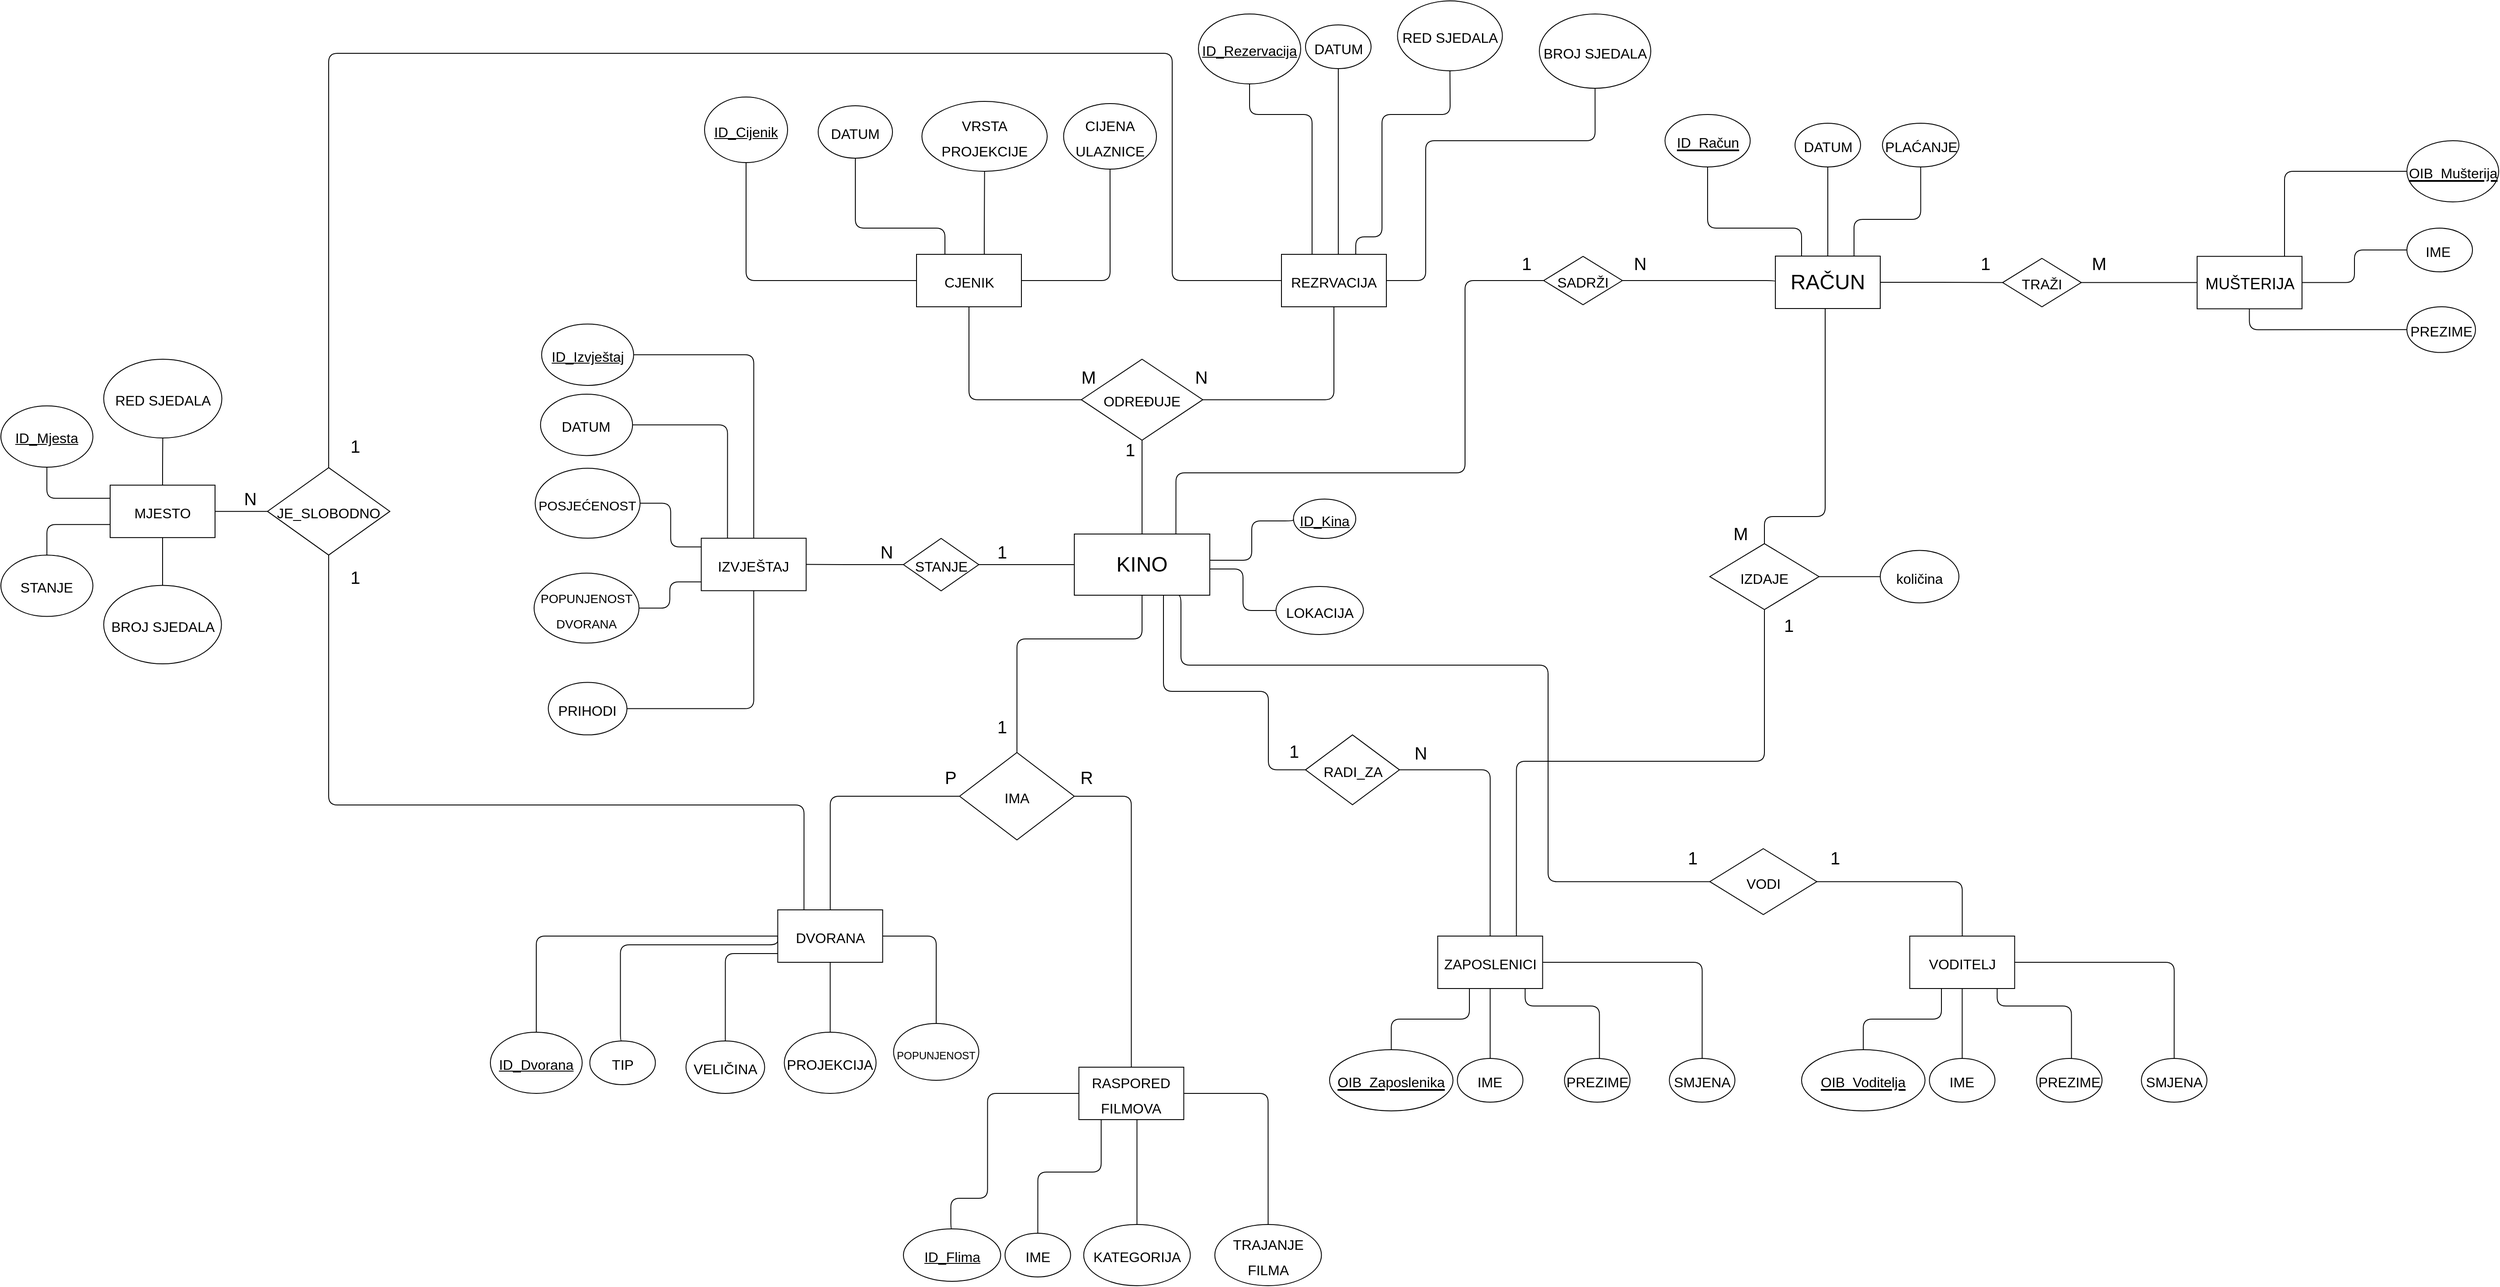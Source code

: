 <mxfile version="21.3.0" type="device">
  <diagram id="L4SUDdpmCuNkv0ebjU9n" name="Page-1">
    <mxGraphModel dx="3168" dy="2048" grid="1" gridSize="10" guides="1" tooltips="1" connect="1" arrows="1" fold="1" page="1" pageScale="1" pageWidth="850" pageHeight="1100" math="0" shadow="0">
      <root>
        <mxCell id="0" />
        <mxCell id="1" parent="0" />
        <mxCell id="D_cj9iEXtC5JJuqYHNEy-64" style="edgeStyle=orthogonalEdgeStyle;rounded=1;orthogonalLoop=1;jettySize=auto;html=1;fontSize=24;entryX=0.5;entryY=1;entryDx=0;entryDy=0;endArrow=none;endFill=0;" parent="1" source="D_cj9iEXtC5JJuqYHNEy-1" target="D_cj9iEXtC5JJuqYHNEy-21" edge="1">
          <mxGeometry relative="1" as="geometry">
            <mxPoint x="425.5" y="480.0" as="targetPoint" />
          </mxGeometry>
        </mxCell>
        <mxCell id="BTA8NvFiUSvUQII7Zmmq-29" style="edgeStyle=orthogonalEdgeStyle;rounded=0;orthogonalLoop=1;jettySize=auto;html=1;strokeColor=none;" parent="1" source="JX47b9BLDOJrQKx_DXfN-2" target="BTA8NvFiUSvUQII7Zmmq-28" edge="1">
          <mxGeometry relative="1" as="geometry">
            <Array as="points">
              <mxPoint x="450" y="640" />
              <mxPoint x="577" y="640" />
            </Array>
          </mxGeometry>
        </mxCell>
        <mxCell id="BTA8NvFiUSvUQII7Zmmq-30" style="edgeStyle=orthogonalEdgeStyle;rounded=0;orthogonalLoop=1;jettySize=auto;html=1;entryX=0.5;entryY=0;entryDx=0;entryDy=0;strokeColor=none;" parent="1" source="D_cj9iEXtC5JJuqYHNEy-1" target="D_cj9iEXtC5JJuqYHNEy-5" edge="1">
          <mxGeometry relative="1" as="geometry">
            <Array as="points">
              <mxPoint x="426" y="660" />
              <mxPoint x="293" y="660" />
            </Array>
          </mxGeometry>
        </mxCell>
        <mxCell id="BTA8NvFiUSvUQII7Zmmq-31" style="edgeStyle=orthogonalEdgeStyle;rounded=1;orthogonalLoop=1;jettySize=auto;html=1;entryX=0.5;entryY=0;entryDx=0;entryDy=0;endArrow=none;endFill=0;" parent="1" source="D_cj9iEXtC5JJuqYHNEy-1" target="D_cj9iEXtC5JJuqYHNEy-5" edge="1">
          <mxGeometry relative="1" as="geometry">
            <Array as="points">
              <mxPoint x="425" y="670" />
              <mxPoint x="282" y="670" />
            </Array>
          </mxGeometry>
        </mxCell>
        <mxCell id="BTA8NvFiUSvUQII7Zmmq-32" style="edgeStyle=orthogonalEdgeStyle;rounded=1;orthogonalLoop=1;jettySize=auto;html=1;entryX=0;entryY=0.5;entryDx=0;entryDy=0;endArrow=none;endFill=0;" parent="1" source="D_cj9iEXtC5JJuqYHNEy-1" target="BTA8NvFiUSvUQII7Zmmq-28" edge="1">
          <mxGeometry relative="1" as="geometry">
            <Array as="points">
              <mxPoint x="450" y="730" />
              <mxPoint x="570" y="730" />
              <mxPoint x="570" y="820" />
            </Array>
          </mxGeometry>
        </mxCell>
        <mxCell id="BTA8NvFiUSvUQII7Zmmq-56" style="edgeStyle=orthogonalEdgeStyle;rounded=1;orthogonalLoop=1;jettySize=auto;html=1;entryX=0;entryY=0.5;entryDx=0;entryDy=0;endArrow=none;endFill=0;" parent="1" source="D_cj9iEXtC5JJuqYHNEy-1" target="BTA8NvFiUSvUQII7Zmmq-25" edge="1">
          <mxGeometry relative="1" as="geometry">
            <Array as="points">
              <mxPoint x="551" y="580" />
              <mxPoint x="551" y="535" />
            </Array>
          </mxGeometry>
        </mxCell>
        <mxCell id="BTA8NvFiUSvUQII7Zmmq-57" style="edgeStyle=orthogonalEdgeStyle;rounded=1;orthogonalLoop=1;jettySize=auto;html=1;entryX=0;entryY=0.5;entryDx=0;entryDy=0;endArrow=none;endFill=0;" parent="1" source="D_cj9iEXtC5JJuqYHNEy-1" target="BTA8NvFiUSvUQII7Zmmq-24" edge="1">
          <mxGeometry relative="1" as="geometry">
            <Array as="points">
              <mxPoint x="541" y="590" />
              <mxPoint x="541" y="638" />
            </Array>
          </mxGeometry>
        </mxCell>
        <mxCell id="BTA8NvFiUSvUQII7Zmmq-67" style="edgeStyle=orthogonalEdgeStyle;rounded=1;orthogonalLoop=1;jettySize=auto;html=1;entryX=1;entryY=0.5;entryDx=0;entryDy=0;endArrow=none;endFill=0;" parent="1" source="D_cj9iEXtC5JJuqYHNEy-1" target="BTA8NvFiUSvUQII7Zmmq-55" edge="1">
          <mxGeometry relative="1" as="geometry" />
        </mxCell>
        <mxCell id="JX47b9BLDOJrQKx_DXfN-8" style="edgeStyle=orthogonalEdgeStyle;rounded=1;orthogonalLoop=1;jettySize=auto;html=1;exitX=0.75;exitY=1;exitDx=0;exitDy=0;endArrow=none;endFill=0;entryX=0;entryY=0.5;entryDx=0;entryDy=0;" parent="1" source="D_cj9iEXtC5JJuqYHNEy-1" target="JX47b9BLDOJrQKx_DXfN-9" edge="1">
          <mxGeometry relative="1" as="geometry">
            <mxPoint x="1070" y="948" as="targetPoint" />
            <Array as="points">
              <mxPoint x="470" y="620" />
              <mxPoint x="470" y="700" />
              <mxPoint x="890" y="700" />
              <mxPoint x="890" y="948" />
            </Array>
          </mxGeometry>
        </mxCell>
        <mxCell id="D_cj9iEXtC5JJuqYHNEy-1" value="&lt;font style=&quot;font-size: 24px&quot;&gt;KINO&lt;/font&gt;" style="rounded=0;whiteSpace=wrap;html=1;" parent="1" vertex="1">
          <mxGeometry x="348" y="550" width="155" height="70" as="geometry" />
        </mxCell>
        <mxCell id="BTA8NvFiUSvUQII7Zmmq-33" style="edgeStyle=orthogonalEdgeStyle;rounded=1;orthogonalLoop=1;jettySize=auto;html=1;endArrow=none;endFill=0;" parent="1" source="D_cj9iEXtC5JJuqYHNEy-5" target="D_cj9iEXtC5JJuqYHNEy-7" edge="1">
          <mxGeometry relative="1" as="geometry" />
        </mxCell>
        <mxCell id="BTA8NvFiUSvUQII7Zmmq-34" style="edgeStyle=orthogonalEdgeStyle;rounded=1;orthogonalLoop=1;jettySize=auto;html=1;entryX=0.5;entryY=0;entryDx=0;entryDy=0;endArrow=none;endFill=0;" parent="1" source="D_cj9iEXtC5JJuqYHNEy-5" target="D_cj9iEXtC5JJuqYHNEy-6" edge="1">
          <mxGeometry relative="1" as="geometry" />
        </mxCell>
        <mxCell id="D_cj9iEXtC5JJuqYHNEy-5" value="&lt;font style=&quot;font-size: 16px;&quot;&gt;IMA&lt;/font&gt;" style="rhombus;whiteSpace=wrap;html=1;fontSize=24;" parent="1" vertex="1">
          <mxGeometry x="216.75" y="800" width="131.25" height="100" as="geometry" />
        </mxCell>
        <mxCell id="D_cj9iEXtC5JJuqYHNEy-54" style="edgeStyle=orthogonalEdgeStyle;rounded=1;orthogonalLoop=1;jettySize=auto;html=1;entryX=0.5;entryY=0;entryDx=0;entryDy=0;fontSize=24;endArrow=none;endFill=0;" parent="1" source="D_cj9iEXtC5JJuqYHNEy-6" target="D_cj9iEXtC5JJuqYHNEy-14" edge="1">
          <mxGeometry relative="1" as="geometry">
            <Array as="points">
              <mxPoint x="248.75" y="1190" />
              <mxPoint x="248.75" y="1310" />
              <mxPoint x="206.75" y="1310" />
            </Array>
          </mxGeometry>
        </mxCell>
        <mxCell id="D_cj9iEXtC5JJuqYHNEy-55" style="edgeStyle=orthogonalEdgeStyle;rounded=1;orthogonalLoop=1;jettySize=auto;html=1;entryX=0.5;entryY=0;entryDx=0;entryDy=0;fontSize=24;endArrow=none;endFill=0;" parent="1" source="D_cj9iEXtC5JJuqYHNEy-6" target="D_cj9iEXtC5JJuqYHNEy-15" edge="1">
          <mxGeometry relative="1" as="geometry">
            <Array as="points">
              <mxPoint x="378.75" y="1280" />
              <mxPoint x="306.75" y="1280" />
            </Array>
          </mxGeometry>
        </mxCell>
        <mxCell id="D_cj9iEXtC5JJuqYHNEy-56" style="edgeStyle=orthogonalEdgeStyle;rounded=1;orthogonalLoop=1;jettySize=auto;html=1;entryX=0.5;entryY=0;entryDx=0;entryDy=0;fontSize=24;endArrow=none;endFill=0;" parent="1" source="D_cj9iEXtC5JJuqYHNEy-6" target="D_cj9iEXtC5JJuqYHNEy-16" edge="1">
          <mxGeometry relative="1" as="geometry">
            <Array as="points">
              <mxPoint x="418.75" y="1340" />
            </Array>
          </mxGeometry>
        </mxCell>
        <mxCell id="BTA8NvFiUSvUQII7Zmmq-52" style="edgeStyle=orthogonalEdgeStyle;rounded=1;orthogonalLoop=1;jettySize=auto;html=1;entryX=0.5;entryY=0;entryDx=0;entryDy=0;endArrow=none;endFill=0;" parent="1" source="D_cj9iEXtC5JJuqYHNEy-6" target="BTA8NvFiUSvUQII7Zmmq-51" edge="1">
          <mxGeometry relative="1" as="geometry" />
        </mxCell>
        <mxCell id="D_cj9iEXtC5JJuqYHNEy-6" value="&lt;font style=&quot;font-size: 16px&quot;&gt;RASPORED FILMOVA&lt;/font&gt;" style="rounded=0;whiteSpace=wrap;html=1;fontSize=24;" parent="1" vertex="1">
          <mxGeometry x="353.24" y="1160" width="120" height="60" as="geometry" />
        </mxCell>
        <mxCell id="D_cj9iEXtC5JJuqYHNEy-51" style="edgeStyle=orthogonalEdgeStyle;orthogonalLoop=1;jettySize=auto;html=1;entryX=0.5;entryY=0;entryDx=0;entryDy=0;fontSize=24;strokeColor=default;rounded=1;endArrow=none;endFill=0;" parent="1" source="D_cj9iEXtC5JJuqYHNEy-7" target="D_cj9iEXtC5JJuqYHNEy-10" edge="1">
          <mxGeometry relative="1" as="geometry" />
        </mxCell>
        <mxCell id="BTA8NvFiUSvUQII7Zmmq-39" style="edgeStyle=orthogonalEdgeStyle;rounded=1;orthogonalLoop=1;jettySize=auto;html=1;entryX=0.5;entryY=0;entryDx=0;entryDy=0;endArrow=none;endFill=0;exitX=0;exitY=0.5;exitDx=0;exitDy=0;" parent="1" source="D_cj9iEXtC5JJuqYHNEy-7" target="D_cj9iEXtC5JJuqYHNEy-11" edge="1">
          <mxGeometry relative="1" as="geometry">
            <Array as="points">
              <mxPoint x="8.75" y="1020" />
              <mxPoint x="-171.25" y="1020" />
              <mxPoint x="-171.25" y="1130" />
            </Array>
          </mxGeometry>
        </mxCell>
        <mxCell id="BTA8NvFiUSvUQII7Zmmq-40" style="edgeStyle=orthogonalEdgeStyle;rounded=1;orthogonalLoop=1;jettySize=auto;html=1;entryX=0.5;entryY=0;entryDx=0;entryDy=0;endArrow=none;endFill=0;" parent="1" source="D_cj9iEXtC5JJuqYHNEy-7" target="BTA8NvFiUSvUQII7Zmmq-36" edge="1">
          <mxGeometry relative="1" as="geometry">
            <Array as="points">
              <mxPoint x="-51.25" y="1030" />
            </Array>
          </mxGeometry>
        </mxCell>
        <mxCell id="BTA8NvFiUSvUQII7Zmmq-41" style="edgeStyle=orthogonalEdgeStyle;rounded=1;orthogonalLoop=1;jettySize=auto;html=1;entryX=0.5;entryY=0;entryDx=0;entryDy=0;endArrow=none;endFill=0;" parent="1" source="D_cj9iEXtC5JJuqYHNEy-7" target="D_cj9iEXtC5JJuqYHNEy-12" edge="1">
          <mxGeometry relative="1" as="geometry" />
        </mxCell>
        <mxCell id="BTA8NvFiUSvUQII7Zmmq-54" style="edgeStyle=orthogonalEdgeStyle;rounded=1;orthogonalLoop=1;jettySize=auto;html=1;endArrow=none;endFill=0;" parent="1" source="D_cj9iEXtC5JJuqYHNEy-7" target="BTA8NvFiUSvUQII7Zmmq-53" edge="1">
          <mxGeometry relative="1" as="geometry" />
        </mxCell>
        <mxCell id="D_cj9iEXtC5JJuqYHNEy-7" value="&lt;font style=&quot;font-size: 16px&quot;&gt;DVORANA&lt;/font&gt;" style="rounded=0;whiteSpace=wrap;html=1;fontSize=24;" parent="1" vertex="1">
          <mxGeometry x="8.75" y="980" width="120" height="60" as="geometry" />
        </mxCell>
        <mxCell id="D_cj9iEXtC5JJuqYHNEy-58" style="edgeStyle=orthogonalEdgeStyle;rounded=1;orthogonalLoop=1;jettySize=auto;html=1;fontSize=24;endArrow=none;endFill=0;" parent="1" source="D_cj9iEXtC5JJuqYHNEy-8" target="D_cj9iEXtC5JJuqYHNEy-20" edge="1">
          <mxGeometry relative="1" as="geometry" />
        </mxCell>
        <mxCell id="D_cj9iEXtC5JJuqYHNEy-59" style="edgeStyle=orthogonalEdgeStyle;rounded=1;orthogonalLoop=1;jettySize=auto;html=1;fontSize=24;endArrow=none;endFill=0;" parent="1" source="D_cj9iEXtC5JJuqYHNEy-8" target="D_cj9iEXtC5JJuqYHNEy-18" edge="1">
          <mxGeometry relative="1" as="geometry" />
        </mxCell>
        <mxCell id="D_cj9iEXtC5JJuqYHNEy-60" style="edgeStyle=orthogonalEdgeStyle;rounded=1;orthogonalLoop=1;jettySize=auto;html=1;fontSize=24;endArrow=none;endFill=0;" parent="1" source="D_cj9iEXtC5JJuqYHNEy-8" target="D_cj9iEXtC5JJuqYHNEy-19" edge="1">
          <mxGeometry relative="1" as="geometry">
            <Array as="points">
              <mxPoint x="863.75" y="1090" />
              <mxPoint x="948.75" y="1090" />
            </Array>
          </mxGeometry>
        </mxCell>
        <mxCell id="BTA8NvFiUSvUQII7Zmmq-38" style="edgeStyle=orthogonalEdgeStyle;rounded=1;orthogonalLoop=1;jettySize=auto;html=1;entryX=0.5;entryY=0;entryDx=0;entryDy=0;endArrow=none;endFill=0;" parent="1" source="D_cj9iEXtC5JJuqYHNEy-8" target="D_cj9iEXtC5JJuqYHNEy-17" edge="1">
          <mxGeometry relative="1" as="geometry">
            <Array as="points">
              <mxPoint x="800" y="1105" />
              <mxPoint x="711" y="1105" />
            </Array>
          </mxGeometry>
        </mxCell>
        <mxCell id="D_cj9iEXtC5JJuqYHNEy-8" value="&lt;font style=&quot;font-size: 16px&quot;&gt;ZAPOSLENICI&lt;/font&gt;" style="rounded=0;whiteSpace=wrap;html=1;fontSize=24;" parent="1" vertex="1">
          <mxGeometry x="763.75" y="1010" width="120" height="60" as="geometry" />
        </mxCell>
        <mxCell id="D_cj9iEXtC5JJuqYHNEy-10" value="&lt;font style=&quot;font-size: 16px;&quot;&gt;&lt;u&gt;ID_Dvorana&lt;/u&gt;&lt;/font&gt;" style="ellipse;whiteSpace=wrap;html=1;fontSize=24;" parent="1" vertex="1">
          <mxGeometry x="-320" y="1120" width="105" height="70" as="geometry" />
        </mxCell>
        <mxCell id="D_cj9iEXtC5JJuqYHNEy-11" value="&lt;font style=&quot;font-size: 16px;&quot;&gt;TIP&lt;/font&gt;" style="ellipse;whiteSpace=wrap;html=1;fontSize=24;" parent="1" vertex="1">
          <mxGeometry x="-206.25" y="1130" width="75" height="50" as="geometry" />
        </mxCell>
        <mxCell id="D_cj9iEXtC5JJuqYHNEy-12" value="&lt;span style=&quot;font-size: 16px;&quot;&gt;PROJEKCIJA&lt;/span&gt;" style="ellipse;whiteSpace=wrap;html=1;fontSize=24;" parent="1" vertex="1">
          <mxGeometry x="16.25" y="1120" width="105" height="70" as="geometry" />
        </mxCell>
        <mxCell id="D_cj9iEXtC5JJuqYHNEy-14" value="&lt;font style=&quot;font-size: 16px;&quot;&gt;&lt;u&gt;ID_Flima&lt;/u&gt;&lt;/font&gt;" style="ellipse;whiteSpace=wrap;html=1;fontSize=24;" parent="1" vertex="1">
          <mxGeometry x="152.5" y="1345" width="111.25" height="60" as="geometry" />
        </mxCell>
        <mxCell id="D_cj9iEXtC5JJuqYHNEy-15" value="&lt;font style=&quot;font-size: 16px;&quot;&gt;IME&lt;/font&gt;" style="ellipse;whiteSpace=wrap;html=1;fontSize=24;" parent="1" vertex="1">
          <mxGeometry x="268.75" y="1350" width="75" height="50" as="geometry" />
        </mxCell>
        <mxCell id="D_cj9iEXtC5JJuqYHNEy-16" value="&lt;font style=&quot;font-size: 16px;&quot;&gt;KATEGORIJA&lt;/font&gt;" style="ellipse;whiteSpace=wrap;html=1;fontSize=24;" parent="1" vertex="1">
          <mxGeometry x="358.75" y="1340" width="121.99" height="70" as="geometry" />
        </mxCell>
        <mxCell id="D_cj9iEXtC5JJuqYHNEy-17" value="&lt;u&gt;&lt;font style=&quot;font-size: 16px;&quot;&gt;OIB_Zaposlenika&lt;/font&gt;&lt;/u&gt;" style="ellipse;whiteSpace=wrap;html=1;fontSize=24;" parent="1" vertex="1">
          <mxGeometry x="640" y="1140" width="141.25" height="70" as="geometry" />
        </mxCell>
        <mxCell id="D_cj9iEXtC5JJuqYHNEy-18" value="&lt;font style=&quot;font-size: 16px;&quot;&gt;IME&lt;/font&gt;" style="ellipse;whiteSpace=wrap;html=1;fontSize=24;" parent="1" vertex="1">
          <mxGeometry x="786.25" y="1150" width="75" height="50" as="geometry" />
        </mxCell>
        <mxCell id="D_cj9iEXtC5JJuqYHNEy-19" value="&lt;font style=&quot;font-size: 16px;&quot;&gt;PREZIME&lt;/font&gt;" style="ellipse;whiteSpace=wrap;html=1;fontSize=24;" parent="1" vertex="1">
          <mxGeometry x="908.75" y="1150" width="75" height="50" as="geometry" />
        </mxCell>
        <mxCell id="D_cj9iEXtC5JJuqYHNEy-20" value="&lt;span style=&quot;font-size: 16px;&quot;&gt;SMJENA&lt;/span&gt;" style="ellipse;whiteSpace=wrap;html=1;fontSize=24;" parent="1" vertex="1">
          <mxGeometry x="1028.75" y="1150" width="75" height="50" as="geometry" />
        </mxCell>
        <mxCell id="D_cj9iEXtC5JJuqYHNEy-65" style="edgeStyle=orthogonalEdgeStyle;rounded=1;orthogonalLoop=1;jettySize=auto;html=1;entryX=0.5;entryY=1;entryDx=0;entryDy=0;fontSize=24;endArrow=none;endFill=0;" parent="1" source="D_cj9iEXtC5JJuqYHNEy-21" target="D_cj9iEXtC5JJuqYHNEy-22" edge="1">
          <mxGeometry relative="1" as="geometry" />
        </mxCell>
        <mxCell id="D_cj9iEXtC5JJuqYHNEy-66" style="edgeStyle=orthogonalEdgeStyle;rounded=1;orthogonalLoop=1;jettySize=auto;html=1;entryX=0.5;entryY=1;entryDx=0;entryDy=0;fontSize=24;endArrow=none;endFill=0;" parent="1" source="D_cj9iEXtC5JJuqYHNEy-21" target="D_cj9iEXtC5JJuqYHNEy-26" edge="1">
          <mxGeometry relative="1" as="geometry" />
        </mxCell>
        <mxCell id="D_cj9iEXtC5JJuqYHNEy-21" value="&lt;span style=&quot;font-size: 16px;&quot;&gt;ODREĐUJE&lt;/span&gt;" style="rhombus;whiteSpace=wrap;html=1;fontSize=24;" parent="1" vertex="1">
          <mxGeometry x="356" y="350" width="139" height="92.69" as="geometry" />
        </mxCell>
        <mxCell id="D_cj9iEXtC5JJuqYHNEy-68" style="edgeStyle=orthogonalEdgeStyle;rounded=1;orthogonalLoop=1;jettySize=auto;html=1;entryX=0.5;entryY=1;entryDx=0;entryDy=0;fontSize=24;endArrow=none;endFill=0;" parent="1" source="D_cj9iEXtC5JJuqYHNEy-22" target="D_cj9iEXtC5JJuqYHNEy-23" edge="1">
          <mxGeometry relative="1" as="geometry" />
        </mxCell>
        <mxCell id="BTA8NvFiUSvUQII7Zmmq-43" style="edgeStyle=orthogonalEdgeStyle;rounded=1;orthogonalLoop=1;jettySize=auto;html=1;endArrow=none;endFill=0;" parent="1" source="D_cj9iEXtC5JJuqYHNEy-22" target="BTA8NvFiUSvUQII7Zmmq-42" edge="1">
          <mxGeometry relative="1" as="geometry" />
        </mxCell>
        <mxCell id="BTA8NvFiUSvUQII7Zmmq-44" style="edgeStyle=orthogonalEdgeStyle;rounded=1;orthogonalLoop=1;jettySize=auto;html=1;endArrow=none;endFill=0;" parent="1" source="D_cj9iEXtC5JJuqYHNEy-22" target="D_cj9iEXtC5JJuqYHNEy-25" edge="1">
          <mxGeometry relative="1" as="geometry">
            <Array as="points">
              <mxPoint x="245" y="210" />
              <mxPoint x="245" y="210" />
            </Array>
          </mxGeometry>
        </mxCell>
        <mxCell id="BTA8NvFiUSvUQII7Zmmq-45" style="edgeStyle=orthogonalEdgeStyle;rounded=1;orthogonalLoop=1;jettySize=auto;html=1;entryX=0.5;entryY=1;entryDx=0;entryDy=0;endArrow=none;endFill=0;" parent="1" source="D_cj9iEXtC5JJuqYHNEy-22" target="D_cj9iEXtC5JJuqYHNEy-24" edge="1">
          <mxGeometry relative="1" as="geometry">
            <Array as="points">
              <mxPoint x="200" y="200" />
              <mxPoint x="98" y="200" />
            </Array>
          </mxGeometry>
        </mxCell>
        <mxCell id="D_cj9iEXtC5JJuqYHNEy-22" value="&lt;font style=&quot;font-size: 16px&quot;&gt;CJENIK&lt;/font&gt;" style="rounded=0;whiteSpace=wrap;html=1;fontSize=24;" parent="1" vertex="1">
          <mxGeometry x="167.5" y="230" width="120" height="60" as="geometry" />
        </mxCell>
        <mxCell id="D_cj9iEXtC5JJuqYHNEy-23" value="&lt;font style=&quot;font-size: 16px;&quot;&gt;&lt;u&gt;ID_Cijenik&lt;/u&gt;&lt;/font&gt;" style="ellipse;whiteSpace=wrap;html=1;fontSize=24;" parent="1" vertex="1">
          <mxGeometry x="-75" y="50" width="95" height="75" as="geometry" />
        </mxCell>
        <mxCell id="D_cj9iEXtC5JJuqYHNEy-24" value="&lt;font style=&quot;font-size: 16px;&quot;&gt;&lt;font style=&quot;font-size: 16px;&quot;&gt;DATU&lt;/font&gt;M&lt;/font&gt;" style="ellipse;whiteSpace=wrap;html=1;fontSize=24;" parent="1" vertex="1">
          <mxGeometry x="55" y="60" width="85" height="60" as="geometry" />
        </mxCell>
        <mxCell id="D_cj9iEXtC5JJuqYHNEy-25" value="&lt;font style=&quot;font-size: 16px;&quot;&gt;VRSTA PROJEKCIJE&lt;/font&gt;" style="ellipse;whiteSpace=wrap;html=1;fontSize=24;" parent="1" vertex="1">
          <mxGeometry x="173.67" y="55" width="143.33" height="80" as="geometry" />
        </mxCell>
        <mxCell id="D_cj9iEXtC5JJuqYHNEy-70" style="edgeStyle=orthogonalEdgeStyle;rounded=1;orthogonalLoop=1;jettySize=auto;html=1;entryX=0.5;entryY=1;entryDx=0;entryDy=0;fontSize=24;endArrow=none;endFill=0;" parent="1" source="D_cj9iEXtC5JJuqYHNEy-26" target="D_cj9iEXtC5JJuqYHNEy-27" edge="1">
          <mxGeometry relative="1" as="geometry">
            <Array as="points">
              <mxPoint x="620" y="70" />
              <mxPoint x="548" y="70" />
            </Array>
          </mxGeometry>
        </mxCell>
        <mxCell id="D_cj9iEXtC5JJuqYHNEy-72" style="edgeStyle=orthogonalEdgeStyle;rounded=1;orthogonalLoop=1;jettySize=auto;html=1;entryX=0;entryY=0.5;entryDx=0;entryDy=0;fontSize=24;endArrow=none;endFill=0;exitX=0.75;exitY=0;exitDx=0;exitDy=0;" parent="1" source="D_cj9iEXtC5JJuqYHNEy-1" target="D_cj9iEXtC5JJuqYHNEy-29" edge="1">
          <mxGeometry relative="1" as="geometry">
            <Array as="points">
              <mxPoint x="464" y="480" />
              <mxPoint x="795" y="480" />
              <mxPoint x="795" y="260" />
            </Array>
          </mxGeometry>
        </mxCell>
        <mxCell id="BTA8NvFiUSvUQII7Zmmq-47" style="edgeStyle=orthogonalEdgeStyle;rounded=1;orthogonalLoop=1;jettySize=auto;html=1;entryX=0.5;entryY=1;entryDx=0;entryDy=0;endArrow=none;endFill=0;" parent="1" source="D_cj9iEXtC5JJuqYHNEy-26" target="D_cj9iEXtC5JJuqYHNEy-28" edge="1">
          <mxGeometry relative="1" as="geometry">
            <Array as="points">
              <mxPoint x="650" y="200" />
              <mxPoint x="650" y="200" />
            </Array>
          </mxGeometry>
        </mxCell>
        <mxCell id="BTA8NvFiUSvUQII7Zmmq-49" style="edgeStyle=orthogonalEdgeStyle;rounded=1;orthogonalLoop=1;jettySize=auto;html=1;endArrow=none;endFill=0;" parent="1" source="D_cj9iEXtC5JJuqYHNEy-26" target="BTA8NvFiUSvUQII7Zmmq-46" edge="1">
          <mxGeometry relative="1" as="geometry">
            <Array as="points">
              <mxPoint x="670" y="210" />
              <mxPoint x="700" y="210" />
              <mxPoint x="700" y="70" />
              <mxPoint x="778" y="70" />
            </Array>
          </mxGeometry>
        </mxCell>
        <mxCell id="59wHrg0JcHNPSCHJGL91-3" style="edgeStyle=orthogonalEdgeStyle;rounded=1;orthogonalLoop=1;jettySize=auto;html=1;entryX=0.5;entryY=1;entryDx=0;entryDy=0;endArrow=none;endFill=0;" edge="1" parent="1" source="D_cj9iEXtC5JJuqYHNEy-26" target="59wHrg0JcHNPSCHJGL91-2">
          <mxGeometry relative="1" as="geometry">
            <Array as="points">
              <mxPoint x="750" y="260" />
              <mxPoint x="750" y="100" />
              <mxPoint x="944" y="100" />
            </Array>
          </mxGeometry>
        </mxCell>
        <mxCell id="59wHrg0JcHNPSCHJGL91-6" style="edgeStyle=orthogonalEdgeStyle;rounded=1;orthogonalLoop=1;jettySize=auto;html=1;entryX=0.5;entryY=0;entryDx=0;entryDy=0;endArrow=none;endFill=0;" edge="1" parent="1" source="D_cj9iEXtC5JJuqYHNEy-26" target="59wHrg0JcHNPSCHJGL91-4">
          <mxGeometry relative="1" as="geometry">
            <Array as="points">
              <mxPoint x="460" y="260" />
              <mxPoint x="460" />
              <mxPoint x="-505" />
            </Array>
          </mxGeometry>
        </mxCell>
        <mxCell id="D_cj9iEXtC5JJuqYHNEy-26" value="&lt;font style=&quot;font-size: 16px&quot;&gt;REZRVACIJA&lt;/font&gt;" style="rounded=0;whiteSpace=wrap;html=1;fontSize=24;" parent="1" vertex="1">
          <mxGeometry x="585" y="230" width="120" height="60" as="geometry" />
        </mxCell>
        <mxCell id="D_cj9iEXtC5JJuqYHNEy-27" value="&lt;font style=&quot;font-size: 16px;&quot;&gt;&lt;u&gt;ID_Rezervacija&lt;/u&gt;&lt;/font&gt;" style="ellipse;whiteSpace=wrap;html=1;fontSize=24;" parent="1" vertex="1">
          <mxGeometry x="490" y="-45" width="117" height="80" as="geometry" />
        </mxCell>
        <mxCell id="D_cj9iEXtC5JJuqYHNEy-28" value="&lt;font style=&quot;font-size: 16px;&quot;&gt;DATUM&lt;/font&gt;" style="ellipse;whiteSpace=wrap;html=1;fontSize=24;" parent="1" vertex="1">
          <mxGeometry x="612.5" y="-32.5" width="75" height="50" as="geometry" />
        </mxCell>
        <mxCell id="D_cj9iEXtC5JJuqYHNEy-73" style="edgeStyle=orthogonalEdgeStyle;rounded=1;orthogonalLoop=1;jettySize=auto;html=1;fontSize=24;endArrow=none;endFill=0;" parent="1" source="D_cj9iEXtC5JJuqYHNEy-29" edge="1">
          <mxGeometry relative="1" as="geometry">
            <Array as="points">
              <mxPoint x="1150" y="260" />
            </Array>
            <mxPoint x="1150" y="262" as="targetPoint" />
          </mxGeometry>
        </mxCell>
        <mxCell id="D_cj9iEXtC5JJuqYHNEy-29" value="&lt;font style=&quot;font-size: 16px;&quot;&gt;SADRŽI&lt;/font&gt;" style="rhombus;whiteSpace=wrap;html=1;fontSize=24;" parent="1" vertex="1">
          <mxGeometry x="885" y="232.31" width="90" height="55.38" as="geometry" />
        </mxCell>
        <mxCell id="D_cj9iEXtC5JJuqYHNEy-74" style="edgeStyle=orthogonalEdgeStyle;rounded=1;orthogonalLoop=1;jettySize=auto;html=1;entryX=0.5;entryY=1;entryDx=0;entryDy=0;fontSize=24;endArrow=none;endFill=0;" parent="1" source="D_cj9iEXtC5JJuqYHNEy-30" target="D_cj9iEXtC5JJuqYHNEy-31" edge="1">
          <mxGeometry relative="1" as="geometry">
            <Array as="points">
              <mxPoint x="1180" y="200" />
              <mxPoint x="1073" y="200" />
            </Array>
          </mxGeometry>
        </mxCell>
        <mxCell id="D_cj9iEXtC5JJuqYHNEy-75" style="edgeStyle=orthogonalEdgeStyle;rounded=1;orthogonalLoop=1;jettySize=auto;html=1;entryX=0.5;entryY=1;entryDx=0;entryDy=0;fontSize=24;endArrow=none;endFill=0;" parent="1" source="D_cj9iEXtC5JJuqYHNEy-30" target="D_cj9iEXtC5JJuqYHNEy-32" edge="1">
          <mxGeometry relative="1" as="geometry" />
        </mxCell>
        <mxCell id="D_cj9iEXtC5JJuqYHNEy-76" style="edgeStyle=orthogonalEdgeStyle;rounded=1;orthogonalLoop=1;jettySize=auto;html=1;entryX=0.5;entryY=1;entryDx=0;entryDy=0;fontSize=24;endArrow=none;endFill=0;" parent="1" source="D_cj9iEXtC5JJuqYHNEy-30" target="D_cj9iEXtC5JJuqYHNEy-33" edge="1">
          <mxGeometry relative="1" as="geometry">
            <Array as="points">
              <mxPoint x="1240" y="190" />
              <mxPoint x="1316" y="190" />
            </Array>
          </mxGeometry>
        </mxCell>
        <mxCell id="BTA8NvFiUSvUQII7Zmmq-19" style="edgeStyle=orthogonalEdgeStyle;rounded=1;orthogonalLoop=1;jettySize=auto;html=1;endArrow=none;endFill=0;entryX=0.5;entryY=0;entryDx=0;entryDy=0;" parent="1" source="D_cj9iEXtC5JJuqYHNEy-30" target="BTA8NvFiUSvUQII7Zmmq-1" edge="1">
          <mxGeometry relative="1" as="geometry">
            <Array as="points">
              <mxPoint x="1207" y="530" />
              <mxPoint x="1138" y="530" />
            </Array>
          </mxGeometry>
        </mxCell>
        <mxCell id="BTA8NvFiUSvUQII7Zmmq-20" style="edgeStyle=orthogonalEdgeStyle;rounded=0;orthogonalLoop=1;jettySize=auto;html=1;endArrow=none;endFill=0;" parent="1" source="D_cj9iEXtC5JJuqYHNEy-30" target="BTA8NvFiUSvUQII7Zmmq-2" edge="1">
          <mxGeometry relative="1" as="geometry" />
        </mxCell>
        <mxCell id="D_cj9iEXtC5JJuqYHNEy-30" value="RAČUN" style="rounded=0;whiteSpace=wrap;html=1;fontSize=24;" parent="1" vertex="1">
          <mxGeometry x="1150" y="232" width="120" height="60" as="geometry" />
        </mxCell>
        <mxCell id="D_cj9iEXtC5JJuqYHNEy-31" value="&lt;u&gt;&lt;font style=&quot;font-size: 16px;&quot;&gt;ID_Račun&lt;br&gt;&lt;/font&gt;&lt;/u&gt;" style="ellipse;whiteSpace=wrap;html=1;fontSize=24;" parent="1" vertex="1">
          <mxGeometry x="1023.75" y="70" width="97.5" height="60" as="geometry" />
        </mxCell>
        <mxCell id="D_cj9iEXtC5JJuqYHNEy-32" value="&lt;font style=&quot;font-size: 16px;&quot;&gt;DATUM&lt;/font&gt;" style="ellipse;whiteSpace=wrap;html=1;fontSize=24;" parent="1" vertex="1">
          <mxGeometry x="1172.5" y="80" width="75" height="50" as="geometry" />
        </mxCell>
        <mxCell id="D_cj9iEXtC5JJuqYHNEy-33" value="&lt;font style=&quot;font-size: 16px;&quot;&gt;PLAĆANJE&lt;/font&gt;" style="ellipse;whiteSpace=wrap;html=1;fontSize=24;" parent="1" vertex="1">
          <mxGeometry x="1272.5" y="80" width="87.5" height="50" as="geometry" />
        </mxCell>
        <mxCell id="IjCK19rcw6wT9SKchdQO-4" value="&lt;span style=&quot;font-size: 20px;&quot;&gt;1&lt;/span&gt;" style="text;html=1;align=center;verticalAlign=middle;resizable=0;points=[];autosize=1;strokeColor=none;fillColor=none;" parent="1" vertex="1">
          <mxGeometry x="1150" y="633.6" width="30" height="40" as="geometry" />
        </mxCell>
        <mxCell id="IjCK19rcw6wT9SKchdQO-6" value="&lt;font style=&quot;font-size: 20px;&quot;&gt;1&lt;/font&gt;" style="text;html=1;align=center;verticalAlign=middle;resizable=0;points=[];autosize=1;strokeColor=none;fillColor=none;" parent="1" vertex="1">
          <mxGeometry x="1375" y="220" width="30" height="40" as="geometry" />
        </mxCell>
        <mxCell id="IjCK19rcw6wT9SKchdQO-12" value="&lt;span style=&quot;font-size: 20px;&quot;&gt;1&lt;/span&gt;" style="text;html=1;align=center;verticalAlign=middle;resizable=0;points=[];autosize=1;strokeColor=none;fillColor=none;" parent="1" vertex="1">
          <mxGeometry x="850" y="220" width="30" height="40" as="geometry" />
        </mxCell>
        <mxCell id="IjCK19rcw6wT9SKchdQO-13" value="&lt;font style=&quot;font-size: 20px;&quot;&gt;N&lt;/font&gt;" style="text;html=1;align=center;verticalAlign=middle;resizable=0;points=[];autosize=1;strokeColor=none;fillColor=none;" parent="1" vertex="1">
          <mxGeometry x="975" y="220" width="40" height="40" as="geometry" />
        </mxCell>
        <mxCell id="IjCK19rcw6wT9SKchdQO-15" value="1" style="text;whiteSpace=wrap;html=1;fontSize=20;align=center;" parent="1" vertex="1">
          <mxGeometry x="382" y="435.38" width="60" height="40" as="geometry" />
        </mxCell>
        <mxCell id="IjCK19rcw6wT9SKchdQO-16" value="&lt;font style=&quot;font-size: 20px;&quot;&gt;M&lt;/font&gt;" style="text;html=1;align=center;verticalAlign=middle;resizable=0;points=[];autosize=1;strokeColor=none;fillColor=none;" parent="1" vertex="1">
          <mxGeometry x="343.75" y="350" width="40" height="40" as="geometry" />
        </mxCell>
        <mxCell id="IjCK19rcw6wT9SKchdQO-17" value="&lt;font style=&quot;font-size: 20px;&quot;&gt;P&lt;/font&gt;" style="text;whiteSpace=wrap;html=1;" parent="1" vertex="1">
          <mxGeometry x="197.5" y="810" width="22.5" height="40" as="geometry" />
        </mxCell>
        <mxCell id="IjCK19rcw6wT9SKchdQO-19" value="&lt;font style=&quot;font-size: 20px;&quot;&gt;N&lt;/font&gt;" style="text;html=1;align=center;verticalAlign=middle;resizable=0;points=[];autosize=1;strokeColor=none;fillColor=none;" parent="1" vertex="1">
          <mxGeometry x="723.75" y="779.81" width="40" height="40" as="geometry" />
        </mxCell>
        <mxCell id="IjCK19rcw6wT9SKchdQO-21" value="&lt;font style=&quot;font-size: 20px;&quot;&gt;1&lt;/font&gt;" style="text;html=1;align=center;verticalAlign=middle;resizable=0;points=[];autosize=1;strokeColor=none;fillColor=none;" parent="1" vertex="1">
          <mxGeometry x="250" y="750" width="30" height="40" as="geometry" />
        </mxCell>
        <mxCell id="JX47b9BLDOJrQKx_DXfN-24" style="edgeStyle=orthogonalEdgeStyle;rounded=1;orthogonalLoop=1;jettySize=auto;html=1;exitX=1;exitY=0.5;exitDx=0;exitDy=0;entryX=0;entryY=0.5;entryDx=0;entryDy=0;endArrow=none;endFill=0;" parent="1" source="BTA8NvFiUSvUQII7Zmmq-1" target="JX47b9BLDOJrQKx_DXfN-23" edge="1">
          <mxGeometry relative="1" as="geometry" />
        </mxCell>
        <mxCell id="59wHrg0JcHNPSCHJGL91-20" style="edgeStyle=orthogonalEdgeStyle;rounded=1;orthogonalLoop=1;jettySize=auto;html=1;entryX=0.75;entryY=0;entryDx=0;entryDy=0;endArrow=none;endFill=0;" edge="1" parent="1" source="BTA8NvFiUSvUQII7Zmmq-1" target="D_cj9iEXtC5JJuqYHNEy-8">
          <mxGeometry relative="1" as="geometry">
            <Array as="points">
              <mxPoint x="1138" y="810" />
              <mxPoint x="854" y="810" />
            </Array>
          </mxGeometry>
        </mxCell>
        <mxCell id="BTA8NvFiUSvUQII7Zmmq-1" value="&lt;font style=&quot;font-size: 16px;&quot;&gt;IZDAJE&lt;/font&gt;" style="rhombus;whiteSpace=wrap;html=1;fontSize=24;" parent="1" vertex="1">
          <mxGeometry x="1075" y="561.01" width="125" height="75.38" as="geometry" />
        </mxCell>
        <mxCell id="BTA8NvFiUSvUQII7Zmmq-22" style="edgeStyle=orthogonalEdgeStyle;rounded=0;orthogonalLoop=1;jettySize=auto;html=1;entryX=0;entryY=0.5;entryDx=0;entryDy=0;endArrow=none;endFill=0;" parent="1" source="BTA8NvFiUSvUQII7Zmmq-2" target="BTA8NvFiUSvUQII7Zmmq-6" edge="1">
          <mxGeometry relative="1" as="geometry" />
        </mxCell>
        <mxCell id="BTA8NvFiUSvUQII7Zmmq-2" value="&lt;font style=&quot;font-size: 16px;&quot;&gt;TRAŽI&lt;/font&gt;" style="rhombus;whiteSpace=wrap;html=1;fontSize=24;" parent="1" vertex="1">
          <mxGeometry x="1410" y="234.62" width="90" height="55.38" as="geometry" />
        </mxCell>
        <mxCell id="BTA8NvFiUSvUQII7Zmmq-3" style="edgeStyle=orthogonalEdgeStyle;rounded=1;orthogonalLoop=1;jettySize=auto;html=1;entryX=0;entryY=0.5;entryDx=0;entryDy=0;fontSize=24;endArrow=none;endFill=0;" parent="1" source="BTA8NvFiUSvUQII7Zmmq-6" target="BTA8NvFiUSvUQII7Zmmq-8" edge="1">
          <mxGeometry relative="1" as="geometry" />
        </mxCell>
        <mxCell id="BTA8NvFiUSvUQII7Zmmq-4" style="edgeStyle=orthogonalEdgeStyle;rounded=1;orthogonalLoop=1;jettySize=auto;html=1;entryX=0;entryY=0.5;entryDx=0;entryDy=0;fontSize=24;endArrow=none;endFill=0;" parent="1" target="BTA8NvFiUSvUQII7Zmmq-9" edge="1">
          <mxGeometry relative="1" as="geometry">
            <Array as="points">
              <mxPoint x="1692" y="316" />
            </Array>
            <mxPoint x="1692.25" y="276.15" as="sourcePoint" />
          </mxGeometry>
        </mxCell>
        <mxCell id="BTA8NvFiUSvUQII7Zmmq-5" style="edgeStyle=orthogonalEdgeStyle;rounded=1;orthogonalLoop=1;jettySize=auto;html=1;entryX=0;entryY=0.5;entryDx=0;entryDy=0;fontSize=24;endArrow=none;endFill=0;" parent="1" source="BTA8NvFiUSvUQII7Zmmq-6" target="BTA8NvFiUSvUQII7Zmmq-7" edge="1">
          <mxGeometry relative="1" as="geometry">
            <Array as="points">
              <mxPoint x="1732.5" y="135" />
            </Array>
          </mxGeometry>
        </mxCell>
        <mxCell id="BTA8NvFiUSvUQII7Zmmq-6" value="&lt;font style=&quot;font-size: 18px;&quot;&gt;MUŠTERIJA&lt;/font&gt;" style="rounded=0;whiteSpace=wrap;html=1;fontSize=24;" parent="1" vertex="1">
          <mxGeometry x="1632.5" y="232.31" width="120" height="60" as="geometry" />
        </mxCell>
        <mxCell id="BTA8NvFiUSvUQII7Zmmq-7" value="&lt;u&gt;&lt;font style=&quot;font-size: 16px;&quot;&gt;OIB_Mušterija&lt;/font&gt;&lt;/u&gt;" style="ellipse;whiteSpace=wrap;html=1;fontSize=24;" parent="1" vertex="1">
          <mxGeometry x="1872.5" y="100" width="105" height="70" as="geometry" />
        </mxCell>
        <mxCell id="BTA8NvFiUSvUQII7Zmmq-8" value="&lt;font style=&quot;font-size: 16px;&quot;&gt;IME&amp;nbsp;&lt;/font&gt;" style="ellipse;whiteSpace=wrap;html=1;fontSize=24;" parent="1" vertex="1">
          <mxGeometry x="1872.5" y="200" width="75" height="50" as="geometry" />
        </mxCell>
        <mxCell id="BTA8NvFiUSvUQII7Zmmq-9" value="&lt;font style=&quot;font-size: 16px;&quot;&gt;PREZIME&lt;/font&gt;" style="ellipse;whiteSpace=wrap;html=1;fontSize=24;" parent="1" vertex="1">
          <mxGeometry x="1872.5" y="290" width="78.47" height="52.31" as="geometry" />
        </mxCell>
        <mxCell id="BTA8NvFiUSvUQII7Zmmq-17" value="&lt;span style=&quot;font-size: 20px;&quot;&gt;M&lt;/span&gt;" style="text;html=1;align=center;verticalAlign=middle;resizable=0;points=[];autosize=1;strokeColor=none;fillColor=none;" parent="1" vertex="1">
          <mxGeometry x="1090" y="528.7" width="40" height="40" as="geometry" />
        </mxCell>
        <mxCell id="BTA8NvFiUSvUQII7Zmmq-23" value="&lt;font style=&quot;font-size: 20px;&quot;&gt;M&lt;/font&gt;" style="text;html=1;align=center;verticalAlign=middle;resizable=0;points=[];autosize=1;strokeColor=none;fillColor=none;" parent="1" vertex="1">
          <mxGeometry x="1500" y="220" width="40" height="40" as="geometry" />
        </mxCell>
        <mxCell id="BTA8NvFiUSvUQII7Zmmq-24" value="&lt;font style=&quot;font-size: 16px;&quot;&gt;LOKACIJA&lt;/font&gt;" style="ellipse;whiteSpace=wrap;html=1;fontSize=24;" parent="1" vertex="1">
          <mxGeometry x="578.75" y="610" width="100" height="55" as="geometry" />
        </mxCell>
        <mxCell id="BTA8NvFiUSvUQII7Zmmq-25" value="&lt;font style=&quot;font-size: 16px;&quot;&gt;&lt;u&gt;ID_Kina&lt;/u&gt;&lt;/font&gt;" style="ellipse;whiteSpace=wrap;html=1;fontSize=24;" parent="1" vertex="1">
          <mxGeometry x="598.75" y="510" width="71.25" height="45" as="geometry" />
        </mxCell>
        <mxCell id="BTA8NvFiUSvUQII7Zmmq-35" style="edgeStyle=orthogonalEdgeStyle;rounded=1;orthogonalLoop=1;jettySize=auto;html=1;entryX=0.5;entryY=0;entryDx=0;entryDy=0;endArrow=none;endFill=0;" parent="1" source="BTA8NvFiUSvUQII7Zmmq-28" target="D_cj9iEXtC5JJuqYHNEy-8" edge="1">
          <mxGeometry relative="1" as="geometry" />
        </mxCell>
        <mxCell id="BTA8NvFiUSvUQII7Zmmq-28" value="&lt;font style=&quot;font-size: 16px;&quot;&gt;RADI_ZA&lt;/font&gt;" style="rhombus;whiteSpace=wrap;html=1;fontSize=24;" parent="1" vertex="1">
          <mxGeometry x="612.5" y="779.81" width="107.5" height="80" as="geometry" />
        </mxCell>
        <mxCell id="BTA8NvFiUSvUQII7Zmmq-36" value="&lt;font style=&quot;font-size: 16px;&quot;&gt;VELIČINA&lt;/font&gt;" style="ellipse;whiteSpace=wrap;html=1;fontSize=24;" parent="1" vertex="1">
          <mxGeometry x="-96.25" y="1130" width="90" height="60" as="geometry" />
        </mxCell>
        <mxCell id="BTA8NvFiUSvUQII7Zmmq-42" value="&lt;span style=&quot;font-size: 16px;&quot;&gt;CIJENA ULAZNICE&lt;/span&gt;" style="ellipse;whiteSpace=wrap;html=1;fontSize=24;" parent="1" vertex="1">
          <mxGeometry x="335.75" y="57.5" width="106.25" height="75" as="geometry" />
        </mxCell>
        <mxCell id="BTA8NvFiUSvUQII7Zmmq-46" value="&lt;font style=&quot;font-size: 16px;&quot;&gt;RED SJEDALA&lt;/font&gt;" style="ellipse;whiteSpace=wrap;html=1;fontSize=24;" parent="1" vertex="1">
          <mxGeometry x="717.74" y="-60" width="120" height="80" as="geometry" />
        </mxCell>
        <mxCell id="BTA8NvFiUSvUQII7Zmmq-51" value="&lt;span style=&quot;font-size: 16px;&quot;&gt;TRAJANJE FILMA&lt;/span&gt;" style="ellipse;whiteSpace=wrap;html=1;fontSize=24;" parent="1" vertex="1">
          <mxGeometry x="508.75" y="1340" width="121.99" height="70" as="geometry" />
        </mxCell>
        <mxCell id="BTA8NvFiUSvUQII7Zmmq-53" value="&lt;font style=&quot;font-size: 12px;&quot;&gt;POPUNJENOST&lt;/font&gt;" style="ellipse;whiteSpace=wrap;html=1;fontSize=24;" parent="1" vertex="1">
          <mxGeometry x="141.25" y="1110" width="97.5" height="65" as="geometry" />
        </mxCell>
        <mxCell id="BTA8NvFiUSvUQII7Zmmq-68" style="edgeStyle=orthogonalEdgeStyle;rounded=1;orthogonalLoop=1;jettySize=auto;html=1;entryX=1;entryY=0.5;entryDx=0;entryDy=0;endArrow=none;endFill=0;" parent="1" source="BTA8NvFiUSvUQII7Zmmq-55" target="BTA8NvFiUSvUQII7Zmmq-58" edge="1">
          <mxGeometry relative="1" as="geometry" />
        </mxCell>
        <mxCell id="BTA8NvFiUSvUQII7Zmmq-55" value="&lt;font style=&quot;font-size: 16px;&quot;&gt;STANJE&lt;/font&gt;" style="rhombus;whiteSpace=wrap;html=1;fontSize=24;" parent="1" vertex="1">
          <mxGeometry x="152.5" y="555" width="86.25" height="60" as="geometry" />
        </mxCell>
        <mxCell id="BTA8NvFiUSvUQII7Zmmq-63" style="edgeStyle=orthogonalEdgeStyle;rounded=1;orthogonalLoop=1;jettySize=auto;html=1;entryX=1;entryY=0.5;entryDx=0;entryDy=0;exitX=0.5;exitY=0;exitDx=0;exitDy=0;endArrow=none;endFill=0;" parent="1" source="BTA8NvFiUSvUQII7Zmmq-58" target="BTA8NvFiUSvUQII7Zmmq-62" edge="1">
          <mxGeometry relative="1" as="geometry" />
        </mxCell>
        <mxCell id="BTA8NvFiUSvUQII7Zmmq-64" style="edgeStyle=orthogonalEdgeStyle;rounded=1;orthogonalLoop=1;jettySize=auto;html=1;entryX=1;entryY=0.5;entryDx=0;entryDy=0;endArrow=none;endFill=0;" parent="1" source="BTA8NvFiUSvUQII7Zmmq-58" target="BTA8NvFiUSvUQII7Zmmq-59" edge="1">
          <mxGeometry relative="1" as="geometry">
            <Array as="points">
              <mxPoint x="-113.75" y="564.81" />
              <mxPoint x="-113.75" y="514.81" />
            </Array>
          </mxGeometry>
        </mxCell>
        <mxCell id="BTA8NvFiUSvUQII7Zmmq-65" style="edgeStyle=orthogonalEdgeStyle;rounded=1;orthogonalLoop=1;jettySize=auto;html=1;endArrow=none;endFill=0;" parent="1" source="BTA8NvFiUSvUQII7Zmmq-58" target="BTA8NvFiUSvUQII7Zmmq-60" edge="1">
          <mxGeometry relative="1" as="geometry">
            <Array as="points">
              <mxPoint x="-114.75" y="604.81" />
              <mxPoint x="-114.75" y="634.81" />
            </Array>
          </mxGeometry>
        </mxCell>
        <mxCell id="BTA8NvFiUSvUQII7Zmmq-66" style="edgeStyle=orthogonalEdgeStyle;rounded=1;orthogonalLoop=1;jettySize=auto;html=1;entryX=1;entryY=0.5;entryDx=0;entryDy=0;exitX=0.5;exitY=1;exitDx=0;exitDy=0;endArrow=none;endFill=0;" parent="1" source="BTA8NvFiUSvUQII7Zmmq-58" target="BTA8NvFiUSvUQII7Zmmq-61" edge="1">
          <mxGeometry relative="1" as="geometry" />
        </mxCell>
        <mxCell id="BTA8NvFiUSvUQII7Zmmq-58" value="&lt;font style=&quot;font-size: 16px&quot;&gt;IZVJEŠTAJ&lt;/font&gt;" style="rounded=0;whiteSpace=wrap;html=1;fontSize=24;" parent="1" vertex="1">
          <mxGeometry x="-78.75" y="554.81" width="120" height="60" as="geometry" />
        </mxCell>
        <mxCell id="BTA8NvFiUSvUQII7Zmmq-59" value="&lt;font style=&quot;font-size: 15px;&quot;&gt;POSJEĆENOST&lt;/font&gt;" style="ellipse;whiteSpace=wrap;html=1;fontSize=24;" parent="1" vertex="1">
          <mxGeometry x="-268.75" y="474.81" width="120" height="80" as="geometry" />
        </mxCell>
        <mxCell id="BTA8NvFiUSvUQII7Zmmq-60" value="&lt;font style=&quot;font-size: 14px;&quot;&gt;POPUNJENOST DVORANA&lt;/font&gt;" style="ellipse;whiteSpace=wrap;html=1;fontSize=24;" parent="1" vertex="1">
          <mxGeometry x="-270" y="594.81" width="120" height="80" as="geometry" />
        </mxCell>
        <mxCell id="BTA8NvFiUSvUQII7Zmmq-61" value="&lt;font style=&quot;font-size: 16px;&quot;&gt;PRIHODI&lt;/font&gt;" style="ellipse;whiteSpace=wrap;html=1;fontSize=24;" parent="1" vertex="1">
          <mxGeometry x="-253.75" y="719.81" width="90" height="60" as="geometry" />
        </mxCell>
        <mxCell id="BTA8NvFiUSvUQII7Zmmq-62" value="&lt;font style=&quot;font-size: 16px;&quot;&gt;&lt;u&gt;ID_Izvještaj&lt;/u&gt;&lt;/font&gt;" style="ellipse;whiteSpace=wrap;html=1;fontSize=24;" parent="1" vertex="1">
          <mxGeometry x="-261.39" y="309.81" width="105.29" height="70.19" as="geometry" />
        </mxCell>
        <mxCell id="BTA8NvFiUSvUQII7Zmmq-69" value="&lt;span style=&quot;font-size: 20px;&quot;&gt;N&lt;/span&gt;" style="text;html=1;align=center;verticalAlign=middle;resizable=0;points=[];autosize=1;strokeColor=none;fillColor=none;" parent="1" vertex="1">
          <mxGeometry x="112.5" y="550" width="40" height="40" as="geometry" />
        </mxCell>
        <mxCell id="BTA8NvFiUSvUQII7Zmmq-70" value="&lt;font style=&quot;font-size: 20px;&quot;&gt;1&lt;/font&gt;" style="text;html=1;align=center;verticalAlign=middle;resizable=0;points=[];autosize=1;strokeColor=none;fillColor=none;" parent="1" vertex="1">
          <mxGeometry x="250" y="550" width="30" height="40" as="geometry" />
        </mxCell>
        <mxCell id="JX47b9BLDOJrQKx_DXfN-4" style="edgeStyle=orthogonalEdgeStyle;rounded=1;orthogonalLoop=1;jettySize=auto;html=1;entryX=0.25;entryY=0;entryDx=0;entryDy=0;endArrow=none;endFill=0;" parent="1" source="JX47b9BLDOJrQKx_DXfN-3" target="BTA8NvFiUSvUQII7Zmmq-58" edge="1">
          <mxGeometry relative="1" as="geometry" />
        </mxCell>
        <mxCell id="JX47b9BLDOJrQKx_DXfN-3" value="&lt;font style=&quot;font-size: 16px;&quot;&gt;DATUM&lt;/font&gt;" style="ellipse;whiteSpace=wrap;html=1;fontSize=24;" parent="1" vertex="1">
          <mxGeometry x="-262.65" y="390" width="105.29" height="70.19" as="geometry" />
        </mxCell>
        <mxCell id="JX47b9BLDOJrQKx_DXfN-5" value="&lt;font style=&quot;font-size: 20px;&quot;&gt;R&lt;/font&gt;" style="text;whiteSpace=wrap;html=1;" parent="1" vertex="1">
          <mxGeometry x="353.24" y="810" width="22.5" height="40" as="geometry" />
        </mxCell>
        <mxCell id="JX47b9BLDOJrQKx_DXfN-6" value="" style="edgeStyle=orthogonalEdgeStyle;rounded=0;orthogonalLoop=1;jettySize=auto;html=1;strokeColor=none;" parent="1" source="D_cj9iEXtC5JJuqYHNEy-1" target="JX47b9BLDOJrQKx_DXfN-2" edge="1">
          <mxGeometry relative="1" as="geometry">
            <Array as="points" />
            <mxPoint x="450" y="620" as="sourcePoint" />
            <mxPoint x="603" y="820" as="targetPoint" />
          </mxGeometry>
        </mxCell>
        <mxCell id="JX47b9BLDOJrQKx_DXfN-2" value="&lt;font style=&quot;font-size: 20px;&quot;&gt;1&lt;/font&gt;" style="text;whiteSpace=wrap;html=1;" parent="1" vertex="1">
          <mxGeometry x="591.76" y="780" width="20.74" height="40" as="geometry" />
        </mxCell>
        <mxCell id="JX47b9BLDOJrQKx_DXfN-7" value="&lt;font style=&quot;font-size: 20px;&quot;&gt;N&lt;/font&gt;" style="text;html=1;align=center;verticalAlign=middle;resizable=0;points=[];autosize=1;strokeColor=none;fillColor=none;" parent="1" vertex="1">
          <mxGeometry x="473.24" y="350" width="40" height="40" as="geometry" />
        </mxCell>
        <mxCell id="JX47b9BLDOJrQKx_DXfN-20" style="edgeStyle=orthogonalEdgeStyle;rounded=1;orthogonalLoop=1;jettySize=auto;html=1;endArrow=none;endFill=0;" parent="1" source="JX47b9BLDOJrQKx_DXfN-9" target="JX47b9BLDOJrQKx_DXfN-15" edge="1">
          <mxGeometry relative="1" as="geometry" />
        </mxCell>
        <mxCell id="JX47b9BLDOJrQKx_DXfN-9" value="&lt;font style=&quot;font-size: 16px;&quot;&gt;VODI&lt;/font&gt;" style="rhombus;whiteSpace=wrap;html=1;fontSize=24;" parent="1" vertex="1">
          <mxGeometry x="1075" y="910.0" width="122.5" height="75.38" as="geometry" />
        </mxCell>
        <mxCell id="JX47b9BLDOJrQKx_DXfN-11" style="edgeStyle=orthogonalEdgeStyle;rounded=1;orthogonalLoop=1;jettySize=auto;html=1;fontSize=24;endArrow=none;endFill=0;" parent="1" source="JX47b9BLDOJrQKx_DXfN-15" target="JX47b9BLDOJrQKx_DXfN-19" edge="1">
          <mxGeometry relative="1" as="geometry" />
        </mxCell>
        <mxCell id="JX47b9BLDOJrQKx_DXfN-12" style="edgeStyle=orthogonalEdgeStyle;rounded=1;orthogonalLoop=1;jettySize=auto;html=1;fontSize=24;endArrow=none;endFill=0;" parent="1" source="JX47b9BLDOJrQKx_DXfN-15" target="JX47b9BLDOJrQKx_DXfN-17" edge="1">
          <mxGeometry relative="1" as="geometry" />
        </mxCell>
        <mxCell id="JX47b9BLDOJrQKx_DXfN-13" style="edgeStyle=orthogonalEdgeStyle;rounded=1;orthogonalLoop=1;jettySize=auto;html=1;fontSize=24;endArrow=none;endFill=0;" parent="1" source="JX47b9BLDOJrQKx_DXfN-15" target="JX47b9BLDOJrQKx_DXfN-18" edge="1">
          <mxGeometry relative="1" as="geometry">
            <Array as="points">
              <mxPoint x="1403.75" y="1090" />
              <mxPoint x="1488.75" y="1090" />
            </Array>
          </mxGeometry>
        </mxCell>
        <mxCell id="JX47b9BLDOJrQKx_DXfN-14" style="edgeStyle=orthogonalEdgeStyle;rounded=1;orthogonalLoop=1;jettySize=auto;html=1;entryX=0.5;entryY=0;entryDx=0;entryDy=0;endArrow=none;endFill=0;" parent="1" source="JX47b9BLDOJrQKx_DXfN-15" target="JX47b9BLDOJrQKx_DXfN-16" edge="1">
          <mxGeometry relative="1" as="geometry">
            <Array as="points">
              <mxPoint x="1340" y="1105" />
              <mxPoint x="1251" y="1105" />
            </Array>
          </mxGeometry>
        </mxCell>
        <mxCell id="JX47b9BLDOJrQKx_DXfN-15" value="&lt;font style=&quot;font-size: 16px&quot;&gt;VODITELJ&lt;/font&gt;" style="rounded=0;whiteSpace=wrap;html=1;fontSize=24;" parent="1" vertex="1">
          <mxGeometry x="1303.75" y="1010" width="120" height="60" as="geometry" />
        </mxCell>
        <mxCell id="JX47b9BLDOJrQKx_DXfN-16" value="&lt;u&gt;&lt;font style=&quot;font-size: 16px;&quot;&gt;OIB_Voditelja&lt;/font&gt;&lt;/u&gt;" style="ellipse;whiteSpace=wrap;html=1;fontSize=24;" parent="1" vertex="1">
          <mxGeometry x="1180" y="1140" width="141.25" height="70" as="geometry" />
        </mxCell>
        <mxCell id="JX47b9BLDOJrQKx_DXfN-17" value="&lt;font style=&quot;font-size: 16px;&quot;&gt;IME&lt;/font&gt;" style="ellipse;whiteSpace=wrap;html=1;fontSize=24;" parent="1" vertex="1">
          <mxGeometry x="1326.25" y="1150" width="75" height="50" as="geometry" />
        </mxCell>
        <mxCell id="JX47b9BLDOJrQKx_DXfN-18" value="&lt;font style=&quot;font-size: 16px;&quot;&gt;PREZIME&lt;/font&gt;" style="ellipse;whiteSpace=wrap;html=1;fontSize=24;" parent="1" vertex="1">
          <mxGeometry x="1448.75" y="1150" width="75" height="50" as="geometry" />
        </mxCell>
        <mxCell id="JX47b9BLDOJrQKx_DXfN-19" value="&lt;span style=&quot;font-size: 16px;&quot;&gt;SMJENA&lt;/span&gt;" style="ellipse;whiteSpace=wrap;html=1;fontSize=24;" parent="1" vertex="1">
          <mxGeometry x="1568.75" y="1150" width="75" height="50" as="geometry" />
        </mxCell>
        <mxCell id="JX47b9BLDOJrQKx_DXfN-21" value="&lt;font style=&quot;font-size: 20px;&quot;&gt;1&lt;/font&gt;" style="text;html=1;align=center;verticalAlign=middle;resizable=0;points=[];autosize=1;strokeColor=none;fillColor=none;" parent="1" vertex="1">
          <mxGeometry x="1040" y="900" width="30" height="40" as="geometry" />
        </mxCell>
        <mxCell id="JX47b9BLDOJrQKx_DXfN-22" value="&lt;font style=&quot;font-size: 20px;&quot;&gt;1&lt;/font&gt;" style="text;html=1;align=center;verticalAlign=middle;resizable=0;points=[];autosize=1;strokeColor=none;fillColor=none;" parent="1" vertex="1">
          <mxGeometry x="1202.5" y="900" width="30" height="40" as="geometry" />
        </mxCell>
        <mxCell id="JX47b9BLDOJrQKx_DXfN-23" value="&lt;font style=&quot;font-size: 16px;&quot;&gt;količina&lt;/font&gt;" style="ellipse;whiteSpace=wrap;html=1;fontSize=24;" parent="1" vertex="1">
          <mxGeometry x="1270" y="568.7" width="90" height="60" as="geometry" />
        </mxCell>
        <mxCell id="59wHrg0JcHNPSCHJGL91-2" value="&lt;font style=&quot;font-size: 16px;&quot;&gt;BROJ SJEDALA&lt;/font&gt;" style="ellipse;whiteSpace=wrap;html=1;fontSize=24;" vertex="1" parent="1">
          <mxGeometry x="880" y="-45" width="127.5" height="85" as="geometry" />
        </mxCell>
        <mxCell id="59wHrg0JcHNPSCHJGL91-5" style="edgeStyle=orthogonalEdgeStyle;rounded=1;orthogonalLoop=1;jettySize=auto;html=1;entryX=0.25;entryY=0;entryDx=0;entryDy=0;endArrow=none;endFill=0;" edge="1" parent="1" source="59wHrg0JcHNPSCHJGL91-4" target="D_cj9iEXtC5JJuqYHNEy-7">
          <mxGeometry relative="1" as="geometry">
            <Array as="points">
              <mxPoint x="-505" y="860" />
              <mxPoint x="39" y="860" />
            </Array>
          </mxGeometry>
        </mxCell>
        <mxCell id="59wHrg0JcHNPSCHJGL91-4" value="&lt;font style=&quot;font-size: 16px;&quot;&gt;JE_SLOBODNO&lt;/font&gt;" style="rhombus;whiteSpace=wrap;html=1;fontSize=24;" vertex="1" parent="1">
          <mxGeometry x="-575" y="474.08" width="140" height="100" as="geometry" />
        </mxCell>
        <mxCell id="59wHrg0JcHNPSCHJGL91-10" style="edgeStyle=orthogonalEdgeStyle;rounded=1;orthogonalLoop=1;jettySize=auto;html=1;entryX=0;entryY=0.5;entryDx=0;entryDy=0;endArrow=none;endFill=0;" edge="1" parent="1" source="59wHrg0JcHNPSCHJGL91-7" target="59wHrg0JcHNPSCHJGL91-4">
          <mxGeometry relative="1" as="geometry" />
        </mxCell>
        <mxCell id="59wHrg0JcHNPSCHJGL91-11" style="edgeStyle=orthogonalEdgeStyle;rounded=1;orthogonalLoop=1;jettySize=auto;html=1;exitX=0;exitY=0.25;exitDx=0;exitDy=0;entryX=0.5;entryY=1;entryDx=0;entryDy=0;endArrow=none;endFill=0;" edge="1" parent="1" source="59wHrg0JcHNPSCHJGL91-7" target="59wHrg0JcHNPSCHJGL91-8">
          <mxGeometry relative="1" as="geometry" />
        </mxCell>
        <mxCell id="59wHrg0JcHNPSCHJGL91-12" style="edgeStyle=orthogonalEdgeStyle;rounded=1;orthogonalLoop=1;jettySize=auto;html=1;exitX=0;exitY=0.75;exitDx=0;exitDy=0;endArrow=none;endFill=0;" edge="1" parent="1" source="59wHrg0JcHNPSCHJGL91-7" target="59wHrg0JcHNPSCHJGL91-9">
          <mxGeometry relative="1" as="geometry" />
        </mxCell>
        <mxCell id="59wHrg0JcHNPSCHJGL91-16" style="edgeStyle=orthogonalEdgeStyle;rounded=1;orthogonalLoop=1;jettySize=auto;html=1;exitX=0.5;exitY=0;exitDx=0;exitDy=0;entryX=0.5;entryY=1;entryDx=0;entryDy=0;endArrow=none;endFill=0;" edge="1" parent="1" source="59wHrg0JcHNPSCHJGL91-7" target="59wHrg0JcHNPSCHJGL91-15">
          <mxGeometry relative="1" as="geometry" />
        </mxCell>
        <mxCell id="59wHrg0JcHNPSCHJGL91-17" style="edgeStyle=orthogonalEdgeStyle;rounded=1;orthogonalLoop=1;jettySize=auto;html=1;exitX=0.5;exitY=1;exitDx=0;exitDy=0;entryX=0.5;entryY=0;entryDx=0;entryDy=0;endArrow=none;endFill=0;" edge="1" parent="1" source="59wHrg0JcHNPSCHJGL91-7" target="59wHrg0JcHNPSCHJGL91-14">
          <mxGeometry relative="1" as="geometry" />
        </mxCell>
        <mxCell id="59wHrg0JcHNPSCHJGL91-7" value="&lt;font style=&quot;font-size: 16px&quot;&gt;MJESTO&lt;/font&gt;" style="rounded=0;whiteSpace=wrap;html=1;fontSize=24;" vertex="1" parent="1">
          <mxGeometry x="-755" y="494.08" width="120" height="60" as="geometry" />
        </mxCell>
        <mxCell id="59wHrg0JcHNPSCHJGL91-8" value="&lt;font style=&quot;font-size: 16px;&quot;&gt;&lt;u&gt;ID_Mjesta&lt;/u&gt;&lt;/font&gt;" style="ellipse;whiteSpace=wrap;html=1;fontSize=24;" vertex="1" parent="1">
          <mxGeometry x="-880" y="403.32" width="105.29" height="70.19" as="geometry" />
        </mxCell>
        <mxCell id="59wHrg0JcHNPSCHJGL91-9" value="&lt;font style=&quot;font-size: 16px;&quot;&gt;STANJE&lt;/font&gt;" style="ellipse;whiteSpace=wrap;html=1;fontSize=24;" vertex="1" parent="1">
          <mxGeometry x="-880" y="574.08" width="105.29" height="70.19" as="geometry" />
        </mxCell>
        <mxCell id="59wHrg0JcHNPSCHJGL91-13" value="&lt;span style=&quot;font-size: 20px;&quot;&gt;N&lt;/span&gt;" style="text;html=1;align=center;verticalAlign=middle;resizable=0;points=[];autosize=1;strokeColor=none;fillColor=none;" vertex="1" parent="1">
          <mxGeometry x="-615" y="488.7" width="40" height="40" as="geometry" />
        </mxCell>
        <mxCell id="59wHrg0JcHNPSCHJGL91-14" value="&lt;font style=&quot;font-size: 16px;&quot;&gt;BROJ SJEDALA&lt;/font&gt;" style="ellipse;whiteSpace=wrap;html=1;fontSize=24;" vertex="1" parent="1">
          <mxGeometry x="-762.36" y="608.7" width="134.72" height="89.81" as="geometry" />
        </mxCell>
        <mxCell id="59wHrg0JcHNPSCHJGL91-15" value="&lt;font style=&quot;font-size: 16px;&quot;&gt;RED SJEDALA&lt;/font&gt;" style="ellipse;whiteSpace=wrap;html=1;fontSize=24;" vertex="1" parent="1">
          <mxGeometry x="-762.36" y="350" width="135.16" height="90.1" as="geometry" />
        </mxCell>
        <mxCell id="59wHrg0JcHNPSCHJGL91-18" value="&lt;span style=&quot;font-size: 20px;&quot;&gt;1&lt;/span&gt;" style="text;html=1;align=center;verticalAlign=middle;resizable=0;points=[];autosize=1;strokeColor=none;fillColor=none;" vertex="1" parent="1">
          <mxGeometry x="-490" y="578.7" width="30" height="40" as="geometry" />
        </mxCell>
        <mxCell id="59wHrg0JcHNPSCHJGL91-19" value="&lt;span style=&quot;font-size: 20px;&quot;&gt;1&lt;/span&gt;" style="text;html=1;align=center;verticalAlign=middle;resizable=0;points=[];autosize=1;strokeColor=none;fillColor=none;" vertex="1" parent="1">
          <mxGeometry x="-490" y="428.7" width="30" height="40" as="geometry" />
        </mxCell>
      </root>
    </mxGraphModel>
  </diagram>
</mxfile>
